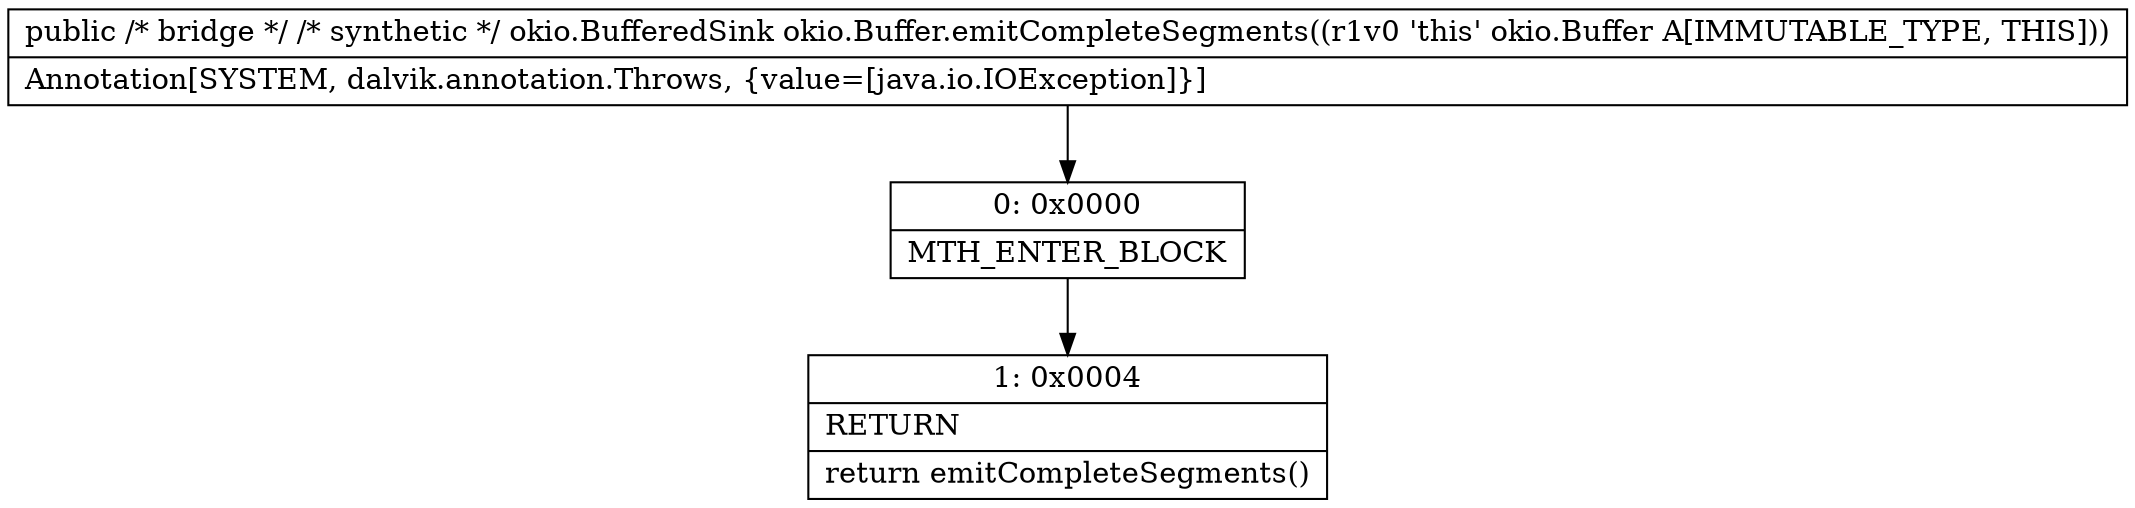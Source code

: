 digraph "CFG forokio.Buffer.emitCompleteSegments()Lokio\/BufferedSink;" {
Node_0 [shape=record,label="{0\:\ 0x0000|MTH_ENTER_BLOCK\l}"];
Node_1 [shape=record,label="{1\:\ 0x0004|RETURN\l|return emitCompleteSegments()\l}"];
MethodNode[shape=record,label="{public \/* bridge *\/ \/* synthetic *\/ okio.BufferedSink okio.Buffer.emitCompleteSegments((r1v0 'this' okio.Buffer A[IMMUTABLE_TYPE, THIS]))  | Annotation[SYSTEM, dalvik.annotation.Throws, \{value=[java.io.IOException]\}]\l}"];
MethodNode -> Node_0;
Node_0 -> Node_1;
}

